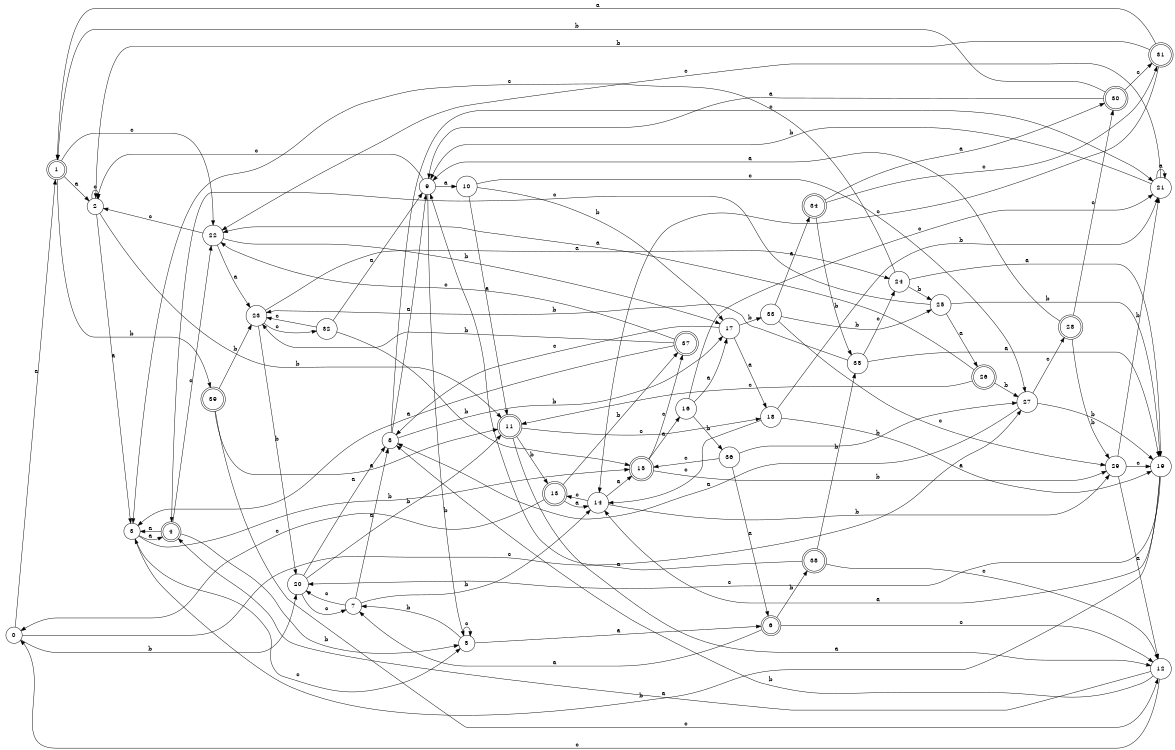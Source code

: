 digraph n32_5 {
__start0 [label="" shape="none"];

rankdir=LR;
size="8,5";

s0 [style="filled", color="black", fillcolor="white" shape="circle", label="0"];
s1 [style="rounded,filled", color="black", fillcolor="white" shape="doublecircle", label="1"];
s2 [style="filled", color="black", fillcolor="white" shape="circle", label="2"];
s3 [style="filled", color="black", fillcolor="white" shape="circle", label="3"];
s4 [style="rounded,filled", color="black", fillcolor="white" shape="doublecircle", label="4"];
s5 [style="filled", color="black", fillcolor="white" shape="circle", label="5"];
s6 [style="rounded,filled", color="black", fillcolor="white" shape="doublecircle", label="6"];
s7 [style="filled", color="black", fillcolor="white" shape="circle", label="7"];
s8 [style="filled", color="black", fillcolor="white" shape="circle", label="8"];
s9 [style="filled", color="black", fillcolor="white" shape="circle", label="9"];
s10 [style="filled", color="black", fillcolor="white" shape="circle", label="10"];
s11 [style="rounded,filled", color="black", fillcolor="white" shape="doublecircle", label="11"];
s12 [style="filled", color="black", fillcolor="white" shape="circle", label="12"];
s13 [style="rounded,filled", color="black", fillcolor="white" shape="doublecircle", label="13"];
s14 [style="filled", color="black", fillcolor="white" shape="circle", label="14"];
s15 [style="rounded,filled", color="black", fillcolor="white" shape="doublecircle", label="15"];
s16 [style="filled", color="black", fillcolor="white" shape="circle", label="16"];
s17 [style="filled", color="black", fillcolor="white" shape="circle", label="17"];
s18 [style="filled", color="black", fillcolor="white" shape="circle", label="18"];
s19 [style="filled", color="black", fillcolor="white" shape="circle", label="19"];
s20 [style="filled", color="black", fillcolor="white" shape="circle", label="20"];
s21 [style="filled", color="black", fillcolor="white" shape="circle", label="21"];
s22 [style="filled", color="black", fillcolor="white" shape="circle", label="22"];
s23 [style="filled", color="black", fillcolor="white" shape="circle", label="23"];
s24 [style="filled", color="black", fillcolor="white" shape="circle", label="24"];
s25 [style="filled", color="black", fillcolor="white" shape="circle", label="25"];
s26 [style="rounded,filled", color="black", fillcolor="white" shape="doublecircle", label="26"];
s27 [style="filled", color="black", fillcolor="white" shape="circle", label="27"];
s28 [style="rounded,filled", color="black", fillcolor="white" shape="doublecircle", label="28"];
s29 [style="filled", color="black", fillcolor="white" shape="circle", label="29"];
s30 [style="rounded,filled", color="black", fillcolor="white" shape="doublecircle", label="30"];
s31 [style="rounded,filled", color="black", fillcolor="white" shape="doublecircle", label="31"];
s32 [style="filled", color="black", fillcolor="white" shape="circle", label="32"];
s33 [style="filled", color="black", fillcolor="white" shape="circle", label="33"];
s34 [style="rounded,filled", color="black", fillcolor="white" shape="doublecircle", label="34"];
s35 [style="filled", color="black", fillcolor="white" shape="circle", label="35"];
s36 [style="filled", color="black", fillcolor="white" shape="circle", label="36"];
s37 [style="rounded,filled", color="black", fillcolor="white" shape="doublecircle", label="37"];
s38 [style="rounded,filled", color="black", fillcolor="white" shape="doublecircle", label="38"];
s39 [style="rounded,filled", color="black", fillcolor="white" shape="doublecircle", label="39"];
s0 -> s1 [label="a"];
s0 -> s20 [label="b"];
s0 -> s27 [label="c"];
s1 -> s2 [label="a"];
s1 -> s39 [label="b"];
s1 -> s22 [label="c"];
s2 -> s3 [label="a"];
s2 -> s11 [label="b"];
s2 -> s2 [label="c"];
s3 -> s4 [label="a"];
s3 -> s15 [label="b"];
s3 -> s5 [label="c"];
s4 -> s3 [label="a"];
s4 -> s5 [label="b"];
s4 -> s22 [label="c"];
s5 -> s6 [label="a"];
s5 -> s7 [label="b"];
s5 -> s5 [label="c"];
s6 -> s7 [label="a"];
s6 -> s38 [label="b"];
s6 -> s12 [label="c"];
s7 -> s8 [label="a"];
s7 -> s14 [label="b"];
s7 -> s20 [label="c"];
s8 -> s9 [label="a"];
s8 -> s17 [label="b"];
s8 -> s21 [label="c"];
s9 -> s10 [label="a"];
s9 -> s5 [label="b"];
s9 -> s2 [label="c"];
s10 -> s11 [label="a"];
s10 -> s17 [label="b"];
s10 -> s27 [label="c"];
s11 -> s12 [label="a"];
s11 -> s13 [label="b"];
s11 -> s18 [label="c"];
s12 -> s4 [label="a"];
s12 -> s8 [label="b"];
s12 -> s0 [label="c"];
s13 -> s14 [label="a"];
s13 -> s37 [label="b"];
s13 -> s0 [label="c"];
s14 -> s15 [label="a"];
s14 -> s29 [label="b"];
s14 -> s13 [label="c"];
s15 -> s16 [label="a"];
s15 -> s29 [label="b"];
s15 -> s37 [label="c"];
s16 -> s17 [label="a"];
s16 -> s36 [label="b"];
s16 -> s21 [label="c"];
s17 -> s18 [label="a"];
s17 -> s33 [label="b"];
s17 -> s8 [label="c"];
s18 -> s19 [label="a"];
s18 -> s21 [label="b"];
s18 -> s14 [label="c"];
s19 -> s14 [label="a"];
s19 -> s3 [label="b"];
s19 -> s20 [label="c"];
s20 -> s8 [label="a"];
s20 -> s11 [label="b"];
s20 -> s7 [label="c"];
s21 -> s21 [label="a"];
s21 -> s9 [label="b"];
s21 -> s22 [label="c"];
s22 -> s23 [label="a"];
s22 -> s17 [label="b"];
s22 -> s2 [label="c"];
s23 -> s24 [label="a"];
s23 -> s20 [label="b"];
s23 -> s32 [label="c"];
s24 -> s19 [label="a"];
s24 -> s25 [label="b"];
s24 -> s3 [label="c"];
s25 -> s26 [label="a"];
s25 -> s19 [label="b"];
s25 -> s4 [label="c"];
s26 -> s22 [label="a"];
s26 -> s27 [label="b"];
s26 -> s11 [label="c"];
s27 -> s8 [label="a"];
s27 -> s19 [label="b"];
s27 -> s28 [label="c"];
s28 -> s9 [label="a"];
s28 -> s29 [label="b"];
s28 -> s30 [label="c"];
s29 -> s12 [label="a"];
s29 -> s21 [label="b"];
s29 -> s19 [label="c"];
s30 -> s9 [label="a"];
s30 -> s1 [label="b"];
s30 -> s31 [label="c"];
s31 -> s1 [label="a"];
s31 -> s2 [label="b"];
s31 -> s14 [label="c"];
s32 -> s9 [label="a"];
s32 -> s15 [label="b"];
s32 -> s23 [label="c"];
s33 -> s34 [label="a"];
s33 -> s25 [label="b"];
s33 -> s29 [label="c"];
s34 -> s30 [label="a"];
s34 -> s35 [label="b"];
s34 -> s31 [label="c"];
s35 -> s19 [label="a"];
s35 -> s23 [label="b"];
s35 -> s24 [label="c"];
s36 -> s6 [label="a"];
s36 -> s27 [label="b"];
s36 -> s15 [label="c"];
s37 -> s3 [label="a"];
s37 -> s23 [label="b"];
s37 -> s22 [label="c"];
s38 -> s9 [label="a"];
s38 -> s35 [label="b"];
s38 -> s12 [label="c"];
s39 -> s11 [label="a"];
s39 -> s23 [label="b"];
s39 -> s12 [label="c"];

}